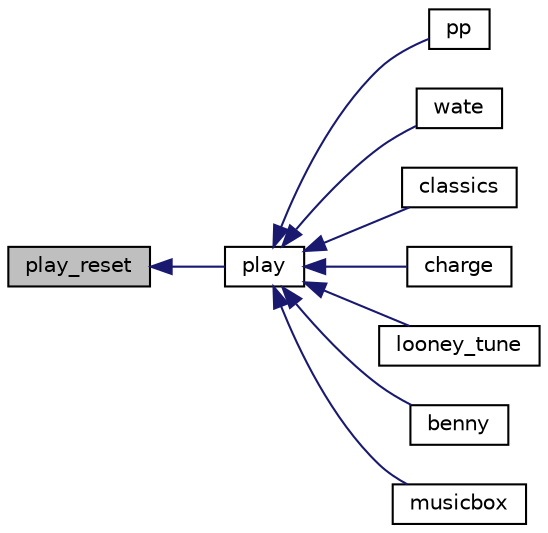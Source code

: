 digraph "play_reset"
{
  edge [fontname="Helvetica",fontsize="10",labelfontname="Helvetica",labelfontsize="10"];
  node [fontname="Helvetica",fontsize="10",shape=record];
  rankdir="LR";
  Node1 [label="play_reset",height=0.2,width=0.4,color="black", fillcolor="grey75", style="filled" fontcolor="black"];
  Node1 -> Node2 [dir="back",color="midnightblue",fontsize="10",style="solid"];
  Node2 [label="play",height=0.2,width=0.4,color="black", fillcolor="white", style="filled",URL="$tunes_8c.html#a61c7b7a1cc359cd0de25088e9c3d5017"];
  Node2 -> Node3 [dir="back",color="midnightblue",fontsize="10",style="solid"];
  Node3 [label="pp",height=0.2,width=0.4,color="black", fillcolor="white", style="filled",URL="$tunes_8c.html#aab385898c7322dcbfda7e057e52f33d1"];
  Node2 -> Node4 [dir="back",color="midnightblue",fontsize="10",style="solid"];
  Node4 [label="wate",height=0.2,width=0.4,color="black", fillcolor="white", style="filled",URL="$tunes_8c.html#af6d9ec9e05c437b9572aa6bd07f93100"];
  Node2 -> Node5 [dir="back",color="midnightblue",fontsize="10",style="solid"];
  Node5 [label="classics",height=0.2,width=0.4,color="black", fillcolor="white", style="filled",URL="$tunes_8c.html#a991cece580a5054465383b47cadb0535"];
  Node2 -> Node6 [dir="back",color="midnightblue",fontsize="10",style="solid"];
  Node6 [label="charge",height=0.2,width=0.4,color="black", fillcolor="white", style="filled",URL="$tunes_8c.html#a31061818a5a2cf68539ca073374286d3"];
  Node2 -> Node7 [dir="back",color="midnightblue",fontsize="10",style="solid"];
  Node7 [label="looney_tune",height=0.2,width=0.4,color="black", fillcolor="white", style="filled",URL="$tunes_8c.html#a32560516df494caa35d60ad505fb8086"];
  Node2 -> Node8 [dir="back",color="midnightblue",fontsize="10",style="solid"];
  Node8 [label="benny",height=0.2,width=0.4,color="black", fillcolor="white", style="filled",URL="$tunes_8c.html#a700ae836bbc833421cd1f7ac0f7460c4"];
  Node2 -> Node9 [dir="back",color="midnightblue",fontsize="10",style="solid"];
  Node9 [label="musicbox",height=0.2,width=0.4,color="black", fillcolor="white", style="filled",URL="$tunes_8c.html#acfec480eb7453765b7fa452e7b62f315"];
}
